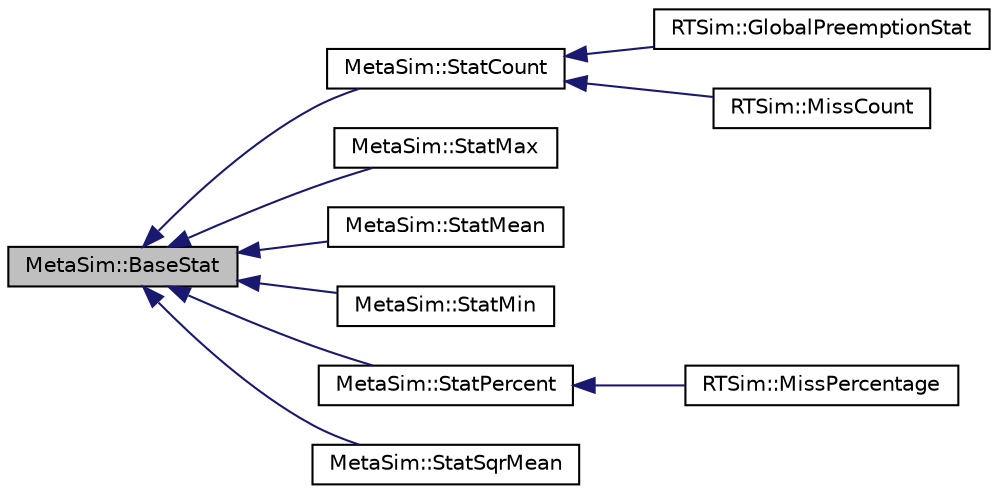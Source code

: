 digraph "MetaSim::BaseStat"
{
  edge [fontname="Helvetica",fontsize="10",labelfontname="Helvetica",labelfontsize="10"];
  node [fontname="Helvetica",fontsize="10",shape=record];
  rankdir="LR";
  Node0 [label="MetaSim::BaseStat",height=0.2,width=0.4,color="black", fillcolor="grey75", style="filled", fontcolor="black"];
  Node0 -> Node1 [dir="back",color="midnightblue",fontsize="10",style="solid",fontname="Helvetica"];
  Node1 [label="MetaSim::StatCount",height=0.2,width=0.4,color="black", fillcolor="white", style="filled",URL="$classMetaSim_1_1StatCount.html",tooltip="Counts the number of occurrences of an event. "];
  Node1 -> Node2 [dir="back",color="midnightblue",fontsize="10",style="solid",fontname="Helvetica"];
  Node2 [label="RTSim::GlobalPreemptionStat",height=0.2,width=0.4,color="black", fillcolor="white", style="filled",URL="$classRTSim_1_1GlobalPreemptionStat.html"];
  Node1 -> Node3 [dir="back",color="midnightblue",fontsize="10",style="solid",fontname="Helvetica"];
  Node3 [label="RTSim::MissCount",height=0.2,width=0.4,color="black", fillcolor="white", style="filled",URL="$classRTSim_1_1MissCount.html"];
  Node0 -> Node4 [dir="back",color="midnightblue",fontsize="10",style="solid",fontname="Helvetica"];
  Node4 [label="MetaSim::StatMax",height=0.2,width=0.4,color="black", fillcolor="white", style="filled",URL="$classMetaSim_1_1StatMax.html",tooltip="Computes the max value. "];
  Node0 -> Node5 [dir="back",color="midnightblue",fontsize="10",style="solid",fontname="Helvetica"];
  Node5 [label="MetaSim::StatMean",height=0.2,width=0.4,color="black", fillcolor="white", style="filled",URL="$classMetaSim_1_1StatMean.html",tooltip="Computes a mean value X_m = (Sigma{X_i}i=1,N)/N. "];
  Node0 -> Node6 [dir="back",color="midnightblue",fontsize="10",style="solid",fontname="Helvetica"];
  Node6 [label="MetaSim::StatMin",height=0.2,width=0.4,color="black", fillcolor="white", style="filled",URL="$classMetaSim_1_1StatMin.html",tooltip="Computes the min value. "];
  Node0 -> Node7 [dir="back",color="midnightblue",fontsize="10",style="solid",fontname="Helvetica"];
  Node7 [label="MetaSim::StatPercent",height=0.2,width=0.4,color="black", fillcolor="white", style="filled",URL="$classMetaSim_1_1StatPercent.html",tooltip="Computes the percentage of occurrences of an event. "];
  Node7 -> Node8 [dir="back",color="midnightblue",fontsize="10",style="solid",fontname="Helvetica"];
  Node8 [label="RTSim::MissPercentage",height=0.2,width=0.4,color="black", fillcolor="white", style="filled",URL="$classRTSim_1_1MissPercentage.html"];
  Node0 -> Node9 [dir="back",color="midnightblue",fontsize="10",style="solid",fontname="Helvetica"];
  Node9 [label="MetaSim::StatSqrMean",height=0.2,width=0.4,color="black", fillcolor="white", style="filled",URL="$classMetaSim_1_1StatSqrMean.html"];
}
